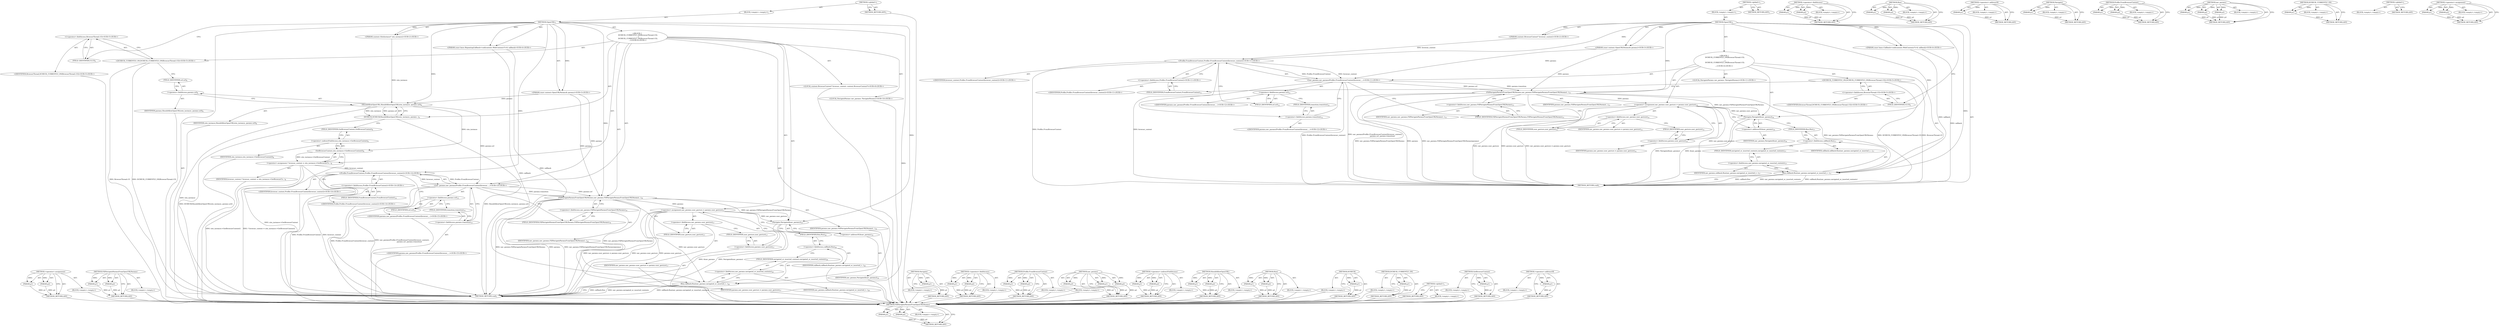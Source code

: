 digraph "&lt;operator&gt;.addressOf" {
vulnerable_95 [label=<(METHOD,FillNavigateParamsFromOpenURLParams)>];
vulnerable_96 [label=<(PARAM,p1)>];
vulnerable_97 [label=<(PARAM,p2)>];
vulnerable_98 [label=<(BLOCK,&lt;empty&gt;,&lt;empty&gt;)>];
vulnerable_99 [label=<(METHOD_RETURN,ANY)>];
vulnerable_6 [label=<(METHOD,&lt;global&gt;)<SUB>1</SUB>>];
vulnerable_7 [label=<(BLOCK,&lt;empty&gt;,&lt;empty&gt;)<SUB>1</SUB>>];
vulnerable_8 [label=<(METHOD,OpenURL)<SUB>1</SUB>>];
vulnerable_9 [label="<(PARAM,content::BrowserContext* browser_context)<SUB>2</SUB>>"];
vulnerable_10 [label="<(PARAM,const content::OpenURLParams&amp; params)<SUB>3</SUB>>"];
vulnerable_11 [label="<(PARAM,const base::Callback&lt;void(content::WebContents*)&gt;&amp; callback)<SUB>4</SUB>>"];
vulnerable_12 [label="<(BLOCK,{
   DCHECK_CURRENTLY_ON(BrowserThread::UI);
 
...,{
   DCHECK_CURRENTLY_ON(BrowserThread::UI);
 
...)<SUB>4</SUB>>"];
vulnerable_13 [label="<(DCHECK_CURRENTLY_ON,DCHECK_CURRENTLY_ON(BrowserThread::UI))<SUB>5</SUB>>"];
vulnerable_14 [label="<(&lt;operator&gt;.fieldAccess,BrowserThread::UI)<SUB>5</SUB>>"];
vulnerable_15 [label="<(IDENTIFIER,BrowserThread,DCHECK_CURRENTLY_ON(BrowserThread::UI))<SUB>5</SUB>>"];
vulnerable_16 [label=<(FIELD_IDENTIFIER,UI,UI)<SUB>5</SUB>>];
vulnerable_17 [label="<(LOCAL,NavigateParams nav_params: NavigateParams)<SUB>11</SUB>>"];
vulnerable_18 [label="<(nav_params,nav_params(Profile::FromBrowserContext(browser_...)<SUB>11</SUB>>"];
vulnerable_19 [label="<(Profile.FromBrowserContext,Profile::FromBrowserContext(browser_context))<SUB>11</SUB>>"];
vulnerable_20 [label="<(&lt;operator&gt;.fieldAccess,Profile::FromBrowserContext)<SUB>11</SUB>>"];
vulnerable_21 [label="<(IDENTIFIER,Profile,Profile::FromBrowserContext(browser_context))<SUB>11</SUB>>"];
vulnerable_22 [label=<(FIELD_IDENTIFIER,FromBrowserContext,FromBrowserContext)<SUB>11</SUB>>];
vulnerable_23 [label="<(IDENTIFIER,browser_context,Profile::FromBrowserContext(browser_context))<SUB>11</SUB>>"];
vulnerable_24 [label=<(&lt;operator&gt;.fieldAccess,params.url)<SUB>12</SUB>>];
vulnerable_25 [label="<(IDENTIFIER,params,nav_params(Profile::FromBrowserContext(browser_...)<SUB>12</SUB>>"];
vulnerable_26 [label=<(FIELD_IDENTIFIER,url,url)<SUB>12</SUB>>];
vulnerable_27 [label=<(&lt;operator&gt;.fieldAccess,params.transition)<SUB>12</SUB>>];
vulnerable_28 [label="<(IDENTIFIER,params,nav_params(Profile::FromBrowserContext(browser_...)<SUB>12</SUB>>"];
vulnerable_29 [label=<(FIELD_IDENTIFIER,transition,transition)<SUB>12</SUB>>];
vulnerable_30 [label=<(FillNavigateParamsFromOpenURLParams,nav_params.FillNavigateParamsFromOpenURLParams(...)<SUB>13</SUB>>];
vulnerable_31 [label=<(&lt;operator&gt;.fieldAccess,nav_params.FillNavigateParamsFromOpenURLParams)<SUB>13</SUB>>];
vulnerable_32 [label=<(IDENTIFIER,nav_params,nav_params.FillNavigateParamsFromOpenURLParams(...)<SUB>13</SUB>>];
vulnerable_33 [label=<(FIELD_IDENTIFIER,FillNavigateParamsFromOpenURLParams,FillNavigateParamsFromOpenURLParams)<SUB>13</SUB>>];
vulnerable_34 [label=<(IDENTIFIER,params,nav_params.FillNavigateParamsFromOpenURLParams(...)<SUB>13</SUB>>];
vulnerable_35 [label=<(&lt;operator&gt;.assignment,nav_params.user_gesture = params.user_gesture)<SUB>14</SUB>>];
vulnerable_36 [label=<(&lt;operator&gt;.fieldAccess,nav_params.user_gesture)<SUB>14</SUB>>];
vulnerable_37 [label=<(IDENTIFIER,nav_params,nav_params.user_gesture = params.user_gesture)<SUB>14</SUB>>];
vulnerable_38 [label=<(FIELD_IDENTIFIER,user_gesture,user_gesture)<SUB>14</SUB>>];
vulnerable_39 [label=<(&lt;operator&gt;.fieldAccess,params.user_gesture)<SUB>14</SUB>>];
vulnerable_40 [label=<(IDENTIFIER,params,nav_params.user_gesture = params.user_gesture)<SUB>14</SUB>>];
vulnerable_41 [label=<(FIELD_IDENTIFIER,user_gesture,user_gesture)<SUB>14</SUB>>];
vulnerable_42 [label=<(Navigate,Navigate(&amp;nav_params))<SUB>16</SUB>>];
vulnerable_43 [label=<(&lt;operator&gt;.addressOf,&amp;nav_params)<SUB>16</SUB>>];
vulnerable_44 [label=<(IDENTIFIER,nav_params,Navigate(&amp;nav_params))<SUB>16</SUB>>];
vulnerable_45 [label=<(Run,callback.Run(nav_params.navigated_or_inserted_c...)<SUB>17</SUB>>];
vulnerable_46 [label=<(&lt;operator&gt;.fieldAccess,callback.Run)<SUB>17</SUB>>];
vulnerable_47 [label=<(IDENTIFIER,callback,callback.Run(nav_params.navigated_or_inserted_c...)<SUB>17</SUB>>];
vulnerable_48 [label=<(FIELD_IDENTIFIER,Run,Run)<SUB>17</SUB>>];
vulnerable_49 [label=<(&lt;operator&gt;.fieldAccess,nav_params.navigated_or_inserted_contents)<SUB>17</SUB>>];
vulnerable_50 [label=<(IDENTIFIER,nav_params,callback.Run(nav_params.navigated_or_inserted_c...)<SUB>17</SUB>>];
vulnerable_51 [label=<(FIELD_IDENTIFIER,navigated_or_inserted_contents,navigated_or_inserted_contents)<SUB>17</SUB>>];
vulnerable_52 [label=<(METHOD_RETURN,void)<SUB>1</SUB>>];
vulnerable_54 [label=<(METHOD_RETURN,ANY)<SUB>1</SUB>>];
vulnerable_79 [label=<(METHOD,&lt;operator&gt;.fieldAccess)>];
vulnerable_80 [label=<(PARAM,p1)>];
vulnerable_81 [label=<(PARAM,p2)>];
vulnerable_82 [label=<(BLOCK,&lt;empty&gt;,&lt;empty&gt;)>];
vulnerable_83 [label=<(METHOD_RETURN,ANY)>];
vulnerable_113 [label=<(METHOD,Run)>];
vulnerable_114 [label=<(PARAM,p1)>];
vulnerable_115 [label=<(PARAM,p2)>];
vulnerable_116 [label=<(BLOCK,&lt;empty&gt;,&lt;empty&gt;)>];
vulnerable_117 [label=<(METHOD_RETURN,ANY)>];
vulnerable_109 [label=<(METHOD,&lt;operator&gt;.addressOf)>];
vulnerable_110 [label=<(PARAM,p1)>];
vulnerable_111 [label=<(BLOCK,&lt;empty&gt;,&lt;empty&gt;)>];
vulnerable_112 [label=<(METHOD_RETURN,ANY)>];
vulnerable_105 [label=<(METHOD,Navigate)>];
vulnerable_106 [label=<(PARAM,p1)>];
vulnerable_107 [label=<(BLOCK,&lt;empty&gt;,&lt;empty&gt;)>];
vulnerable_108 [label=<(METHOD_RETURN,ANY)>];
vulnerable_90 [label=<(METHOD,Profile.FromBrowserContext)>];
vulnerable_91 [label=<(PARAM,p1)>];
vulnerable_92 [label=<(PARAM,p2)>];
vulnerable_93 [label=<(BLOCK,&lt;empty&gt;,&lt;empty&gt;)>];
vulnerable_94 [label=<(METHOD_RETURN,ANY)>];
vulnerable_84 [label=<(METHOD,nav_params)>];
vulnerable_85 [label=<(PARAM,p1)>];
vulnerable_86 [label=<(PARAM,p2)>];
vulnerable_87 [label=<(PARAM,p3)>];
vulnerable_88 [label=<(BLOCK,&lt;empty&gt;,&lt;empty&gt;)>];
vulnerable_89 [label=<(METHOD_RETURN,ANY)>];
vulnerable_75 [label=<(METHOD,DCHECK_CURRENTLY_ON)>];
vulnerable_76 [label=<(PARAM,p1)>];
vulnerable_77 [label=<(BLOCK,&lt;empty&gt;,&lt;empty&gt;)>];
vulnerable_78 [label=<(METHOD_RETURN,ANY)>];
vulnerable_69 [label=<(METHOD,&lt;global&gt;)<SUB>1</SUB>>];
vulnerable_70 [label=<(BLOCK,&lt;empty&gt;,&lt;empty&gt;)>];
vulnerable_71 [label=<(METHOD_RETURN,ANY)>];
vulnerable_100 [label=<(METHOD,&lt;operator&gt;.assignment)>];
vulnerable_101 [label=<(PARAM,p1)>];
vulnerable_102 [label=<(PARAM,p2)>];
vulnerable_103 [label=<(BLOCK,&lt;empty&gt;,&lt;empty&gt;)>];
vulnerable_104 [label=<(METHOD_RETURN,ANY)>];
fixed_108 [label=<(METHOD,&lt;operator&gt;.assignment)>];
fixed_109 [label=<(PARAM,p1)>];
fixed_110 [label=<(PARAM,p2)>];
fixed_111 [label=<(BLOCK,&lt;empty&gt;,&lt;empty&gt;)>];
fixed_112 [label=<(METHOD_RETURN,ANY)>];
fixed_133 [label=<(METHOD,FillNavigateParamsFromOpenURLParams)>];
fixed_134 [label=<(PARAM,p1)>];
fixed_135 [label=<(PARAM,p2)>];
fixed_136 [label=<(BLOCK,&lt;empty&gt;,&lt;empty&gt;)>];
fixed_137 [label=<(METHOD_RETURN,ANY)>];
fixed_6 [label=<(METHOD,&lt;global&gt;)<SUB>1</SUB>>];
fixed_7 [label=<(BLOCK,&lt;empty&gt;,&lt;empty&gt;)<SUB>1</SUB>>];
fixed_8 [label=<(METHOD,OpenURL)<SUB>1</SUB>>];
fixed_9 [label="<(PARAM,content::SiteInstance* site_instance)<SUB>2</SUB>>"];
fixed_10 [label="<(PARAM,const content::OpenURLParams&amp; params)<SUB>3</SUB>>"];
fixed_11 [label="<(PARAM,const base::RepeatingCallback&lt;void(content::WebContents*)&gt;&amp; callback)<SUB>4</SUB>>"];
fixed_12 [label="<(BLOCK,{
   DCHECK_CURRENTLY_ON(BrowserThread::UI);
  ...,{
   DCHECK_CURRENTLY_ON(BrowserThread::UI);
  ...)<SUB>4</SUB>>"];
fixed_13 [label="<(DCHECK_CURRENTLY_ON,DCHECK_CURRENTLY_ON(BrowserThread::UI))<SUB>5</SUB>>"];
fixed_14 [label="<(&lt;operator&gt;.fieldAccess,BrowserThread::UI)<SUB>5</SUB>>"];
fixed_15 [label="<(IDENTIFIER,BrowserThread,DCHECK_CURRENTLY_ON(BrowserThread::UI))<SUB>5</SUB>>"];
fixed_16 [label=<(FIELD_IDENTIFIER,UI,UI)<SUB>5</SUB>>];
fixed_17 [label=<(DCHECK,DCHECK(ShouldAllowOpenURL(site_instance, params...)<SUB>6</SUB>>];
fixed_18 [label=<(ShouldAllowOpenURL,ShouldAllowOpenURL(site_instance, params.url))<SUB>6</SUB>>];
fixed_19 [label=<(IDENTIFIER,site_instance,ShouldAllowOpenURL(site_instance, params.url))<SUB>6</SUB>>];
fixed_20 [label=<(&lt;operator&gt;.fieldAccess,params.url)<SUB>6</SUB>>];
fixed_21 [label=<(IDENTIFIER,params,ShouldAllowOpenURL(site_instance, params.url))<SUB>6</SUB>>];
fixed_22 [label=<(FIELD_IDENTIFIER,url,url)<SUB>6</SUB>>];
fixed_23 [label="<(LOCAL,content.BrowserContext* browser_context: content.BrowserContext*)<SUB>8</SUB>>"];
fixed_24 [label=<(&lt;operator&gt;.assignment,* browser_context = site_instance-&gt;GetBrowserCo...)<SUB>8</SUB>>];
fixed_25 [label=<(IDENTIFIER,browser_context,* browser_context = site_instance-&gt;GetBrowserCo...)<SUB>8</SUB>>];
fixed_26 [label=<(GetBrowserContext,site_instance-&gt;GetBrowserContext())<SUB>8</SUB>>];
fixed_27 [label=<(&lt;operator&gt;.indirectFieldAccess,site_instance-&gt;GetBrowserContext)<SUB>8</SUB>>];
fixed_28 [label=<(IDENTIFIER,site_instance,site_instance-&gt;GetBrowserContext())<SUB>8</SUB>>];
fixed_29 [label=<(FIELD_IDENTIFIER,GetBrowserContext,GetBrowserContext)<SUB>8</SUB>>];
fixed_30 [label="<(LOCAL,NavigateParams nav_params: NavigateParams)<SUB>14</SUB>>"];
fixed_31 [label="<(nav_params,nav_params(Profile::FromBrowserContext(browser_...)<SUB>14</SUB>>"];
fixed_32 [label="<(Profile.FromBrowserContext,Profile::FromBrowserContext(browser_context))<SUB>14</SUB>>"];
fixed_33 [label="<(&lt;operator&gt;.fieldAccess,Profile::FromBrowserContext)<SUB>14</SUB>>"];
fixed_34 [label="<(IDENTIFIER,Profile,Profile::FromBrowserContext(browser_context))<SUB>14</SUB>>"];
fixed_35 [label=<(FIELD_IDENTIFIER,FromBrowserContext,FromBrowserContext)<SUB>14</SUB>>];
fixed_36 [label="<(IDENTIFIER,browser_context,Profile::FromBrowserContext(browser_context))<SUB>14</SUB>>"];
fixed_37 [label=<(&lt;operator&gt;.fieldAccess,params.url)<SUB>15</SUB>>];
fixed_38 [label="<(IDENTIFIER,params,nav_params(Profile::FromBrowserContext(browser_...)<SUB>15</SUB>>"];
fixed_39 [label=<(FIELD_IDENTIFIER,url,url)<SUB>15</SUB>>];
fixed_40 [label=<(&lt;operator&gt;.fieldAccess,params.transition)<SUB>15</SUB>>];
fixed_41 [label="<(IDENTIFIER,params,nav_params(Profile::FromBrowserContext(browser_...)<SUB>15</SUB>>"];
fixed_42 [label=<(FIELD_IDENTIFIER,transition,transition)<SUB>15</SUB>>];
fixed_43 [label=<(FillNavigateParamsFromOpenURLParams,nav_params.FillNavigateParamsFromOpenURLParams(...)<SUB>16</SUB>>];
fixed_44 [label=<(&lt;operator&gt;.fieldAccess,nav_params.FillNavigateParamsFromOpenURLParams)<SUB>16</SUB>>];
fixed_45 [label=<(IDENTIFIER,nav_params,nav_params.FillNavigateParamsFromOpenURLParams(...)<SUB>16</SUB>>];
fixed_46 [label=<(FIELD_IDENTIFIER,FillNavigateParamsFromOpenURLParams,FillNavigateParamsFromOpenURLParams)<SUB>16</SUB>>];
fixed_47 [label=<(IDENTIFIER,params,nav_params.FillNavigateParamsFromOpenURLParams(...)<SUB>16</SUB>>];
fixed_48 [label=<(&lt;operator&gt;.assignment,nav_params.user_gesture = params.user_gesture)<SUB>17</SUB>>];
fixed_49 [label=<(&lt;operator&gt;.fieldAccess,nav_params.user_gesture)<SUB>17</SUB>>];
fixed_50 [label=<(IDENTIFIER,nav_params,nav_params.user_gesture = params.user_gesture)<SUB>17</SUB>>];
fixed_51 [label=<(FIELD_IDENTIFIER,user_gesture,user_gesture)<SUB>17</SUB>>];
fixed_52 [label=<(&lt;operator&gt;.fieldAccess,params.user_gesture)<SUB>17</SUB>>];
fixed_53 [label=<(IDENTIFIER,params,nav_params.user_gesture = params.user_gesture)<SUB>17</SUB>>];
fixed_54 [label=<(FIELD_IDENTIFIER,user_gesture,user_gesture)<SUB>17</SUB>>];
fixed_55 [label=<(Navigate,Navigate(&amp;nav_params))<SUB>19</SUB>>];
fixed_56 [label=<(&lt;operator&gt;.addressOf,&amp;nav_params)<SUB>19</SUB>>];
fixed_57 [label=<(IDENTIFIER,nav_params,Navigate(&amp;nav_params))<SUB>19</SUB>>];
fixed_58 [label=<(Run,callback.Run(nav_params.navigated_or_inserted_c...)<SUB>20</SUB>>];
fixed_59 [label=<(&lt;operator&gt;.fieldAccess,callback.Run)<SUB>20</SUB>>];
fixed_60 [label=<(IDENTIFIER,callback,callback.Run(nav_params.navigated_or_inserted_c...)<SUB>20</SUB>>];
fixed_61 [label=<(FIELD_IDENTIFIER,Run,Run)<SUB>20</SUB>>];
fixed_62 [label=<(&lt;operator&gt;.fieldAccess,nav_params.navigated_or_inserted_contents)<SUB>20</SUB>>];
fixed_63 [label=<(IDENTIFIER,nav_params,callback.Run(nav_params.navigated_or_inserted_c...)<SUB>20</SUB>>];
fixed_64 [label=<(FIELD_IDENTIFIER,navigated_or_inserted_contents,navigated_or_inserted_contents)<SUB>20</SUB>>];
fixed_65 [label=<(METHOD_RETURN,void)<SUB>1</SUB>>];
fixed_67 [label=<(METHOD_RETURN,ANY)<SUB>1</SUB>>];
fixed_138 [label=<(METHOD,Navigate)>];
fixed_139 [label=<(PARAM,p1)>];
fixed_140 [label=<(BLOCK,&lt;empty&gt;,&lt;empty&gt;)>];
fixed_141 [label=<(METHOD_RETURN,ANY)>];
fixed_94 [label=<(METHOD,&lt;operator&gt;.fieldAccess)>];
fixed_95 [label=<(PARAM,p1)>];
fixed_96 [label=<(PARAM,p2)>];
fixed_97 [label=<(BLOCK,&lt;empty&gt;,&lt;empty&gt;)>];
fixed_98 [label=<(METHOD_RETURN,ANY)>];
fixed_128 [label=<(METHOD,Profile.FromBrowserContext)>];
fixed_129 [label=<(PARAM,p1)>];
fixed_130 [label=<(PARAM,p2)>];
fixed_131 [label=<(BLOCK,&lt;empty&gt;,&lt;empty&gt;)>];
fixed_132 [label=<(METHOD_RETURN,ANY)>];
fixed_122 [label=<(METHOD,nav_params)>];
fixed_123 [label=<(PARAM,p1)>];
fixed_124 [label=<(PARAM,p2)>];
fixed_125 [label=<(PARAM,p3)>];
fixed_126 [label=<(BLOCK,&lt;empty&gt;,&lt;empty&gt;)>];
fixed_127 [label=<(METHOD_RETURN,ANY)>];
fixed_117 [label=<(METHOD,&lt;operator&gt;.indirectFieldAccess)>];
fixed_118 [label=<(PARAM,p1)>];
fixed_119 [label=<(PARAM,p2)>];
fixed_120 [label=<(BLOCK,&lt;empty&gt;,&lt;empty&gt;)>];
fixed_121 [label=<(METHOD_RETURN,ANY)>];
fixed_103 [label=<(METHOD,ShouldAllowOpenURL)>];
fixed_104 [label=<(PARAM,p1)>];
fixed_105 [label=<(PARAM,p2)>];
fixed_106 [label=<(BLOCK,&lt;empty&gt;,&lt;empty&gt;)>];
fixed_107 [label=<(METHOD_RETURN,ANY)>];
fixed_146 [label=<(METHOD,Run)>];
fixed_147 [label=<(PARAM,p1)>];
fixed_148 [label=<(PARAM,p2)>];
fixed_149 [label=<(BLOCK,&lt;empty&gt;,&lt;empty&gt;)>];
fixed_150 [label=<(METHOD_RETURN,ANY)>];
fixed_99 [label=<(METHOD,DCHECK)>];
fixed_100 [label=<(PARAM,p1)>];
fixed_101 [label=<(BLOCK,&lt;empty&gt;,&lt;empty&gt;)>];
fixed_102 [label=<(METHOD_RETURN,ANY)>];
fixed_90 [label=<(METHOD,DCHECK_CURRENTLY_ON)>];
fixed_91 [label=<(PARAM,p1)>];
fixed_92 [label=<(BLOCK,&lt;empty&gt;,&lt;empty&gt;)>];
fixed_93 [label=<(METHOD_RETURN,ANY)>];
fixed_84 [label=<(METHOD,&lt;global&gt;)<SUB>1</SUB>>];
fixed_85 [label=<(BLOCK,&lt;empty&gt;,&lt;empty&gt;)>];
fixed_86 [label=<(METHOD_RETURN,ANY)>];
fixed_113 [label=<(METHOD,GetBrowserContext)>];
fixed_114 [label=<(PARAM,p1)>];
fixed_115 [label=<(BLOCK,&lt;empty&gt;,&lt;empty&gt;)>];
fixed_116 [label=<(METHOD_RETURN,ANY)>];
fixed_142 [label=<(METHOD,&lt;operator&gt;.addressOf)>];
fixed_143 [label=<(PARAM,p1)>];
fixed_144 [label=<(BLOCK,&lt;empty&gt;,&lt;empty&gt;)>];
fixed_145 [label=<(METHOD_RETURN,ANY)>];
vulnerable_95 -> vulnerable_96  [key=0, label="AST: "];
vulnerable_95 -> vulnerable_96  [key=1, label="DDG: "];
vulnerable_95 -> vulnerable_98  [key=0, label="AST: "];
vulnerable_95 -> vulnerable_97  [key=0, label="AST: "];
vulnerable_95 -> vulnerable_97  [key=1, label="DDG: "];
vulnerable_95 -> vulnerable_99  [key=0, label="AST: "];
vulnerable_95 -> vulnerable_99  [key=1, label="CFG: "];
vulnerable_96 -> vulnerable_99  [key=0, label="DDG: p1"];
vulnerable_97 -> vulnerable_99  [key=0, label="DDG: p2"];
vulnerable_6 -> vulnerable_7  [key=0, label="AST: "];
vulnerable_6 -> vulnerable_54  [key=0, label="AST: "];
vulnerable_6 -> vulnerable_54  [key=1, label="CFG: "];
vulnerable_7 -> vulnerable_8  [key=0, label="AST: "];
vulnerable_8 -> vulnerable_9  [key=0, label="AST: "];
vulnerable_8 -> vulnerable_9  [key=1, label="DDG: "];
vulnerable_8 -> vulnerable_10  [key=0, label="AST: "];
vulnerable_8 -> vulnerable_10  [key=1, label="DDG: "];
vulnerable_8 -> vulnerable_11  [key=0, label="AST: "];
vulnerable_8 -> vulnerable_11  [key=1, label="DDG: "];
vulnerable_8 -> vulnerable_12  [key=0, label="AST: "];
vulnerable_8 -> vulnerable_52  [key=0, label="AST: "];
vulnerable_8 -> vulnerable_16  [key=0, label="CFG: "];
vulnerable_8 -> vulnerable_30  [key=0, label="DDG: "];
vulnerable_8 -> vulnerable_42  [key=0, label="DDG: "];
vulnerable_8 -> vulnerable_45  [key=0, label="DDG: "];
vulnerable_8 -> vulnerable_19  [key=0, label="DDG: "];
vulnerable_9 -> vulnerable_19  [key=0, label="DDG: browser_context"];
vulnerable_10 -> vulnerable_18  [key=0, label="DDG: params"];
vulnerable_10 -> vulnerable_30  [key=0, label="DDG: params"];
vulnerable_11 -> vulnerable_52  [key=0, label="DDG: callback"];
vulnerable_11 -> vulnerable_45  [key=0, label="DDG: callback"];
vulnerable_12 -> vulnerable_13  [key=0, label="AST: "];
vulnerable_12 -> vulnerable_17  [key=0, label="AST: "];
vulnerable_12 -> vulnerable_18  [key=0, label="AST: "];
vulnerable_12 -> vulnerable_30  [key=0, label="AST: "];
vulnerable_12 -> vulnerable_35  [key=0, label="AST: "];
vulnerable_12 -> vulnerable_42  [key=0, label="AST: "];
vulnerable_12 -> vulnerable_45  [key=0, label="AST: "];
vulnerable_13 -> vulnerable_14  [key=0, label="AST: "];
vulnerable_13 -> vulnerable_22  [key=0, label="CFG: "];
vulnerable_13 -> vulnerable_52  [key=0, label="DDG: BrowserThread::UI"];
vulnerable_13 -> vulnerable_52  [key=1, label="DDG: DCHECK_CURRENTLY_ON(BrowserThread::UI)"];
vulnerable_14 -> vulnerable_15  [key=0, label="AST: "];
vulnerable_14 -> vulnerable_16  [key=0, label="AST: "];
vulnerable_14 -> vulnerable_13  [key=0, label="CFG: "];
vulnerable_16 -> vulnerable_14  [key=0, label="CFG: "];
vulnerable_18 -> vulnerable_19  [key=0, label="AST: "];
vulnerable_18 -> vulnerable_24  [key=0, label="AST: "];
vulnerable_18 -> vulnerable_27  [key=0, label="AST: "];
vulnerable_18 -> vulnerable_33  [key=0, label="CFG: "];
vulnerable_18 -> vulnerable_52  [key=0, label="DDG: Profile::FromBrowserContext(browser_context)"];
vulnerable_18 -> vulnerable_52  [key=1, label="DDG: nav_params(Profile::FromBrowserContext(browser_context),
                            params.url, params.transition)"];
vulnerable_18 -> vulnerable_30  [key=0, label="DDG: params.url"];
vulnerable_18 -> vulnerable_30  [key=1, label="DDG: params.transition"];
vulnerable_19 -> vulnerable_20  [key=0, label="AST: "];
vulnerable_19 -> vulnerable_23  [key=0, label="AST: "];
vulnerable_19 -> vulnerable_26  [key=0, label="CFG: "];
vulnerable_19 -> vulnerable_52  [key=0, label="DDG: Profile::FromBrowserContext"];
vulnerable_19 -> vulnerable_52  [key=1, label="DDG: browser_context"];
vulnerable_19 -> vulnerable_18  [key=0, label="DDG: Profile::FromBrowserContext"];
vulnerable_19 -> vulnerable_18  [key=1, label="DDG: browser_context"];
vulnerable_20 -> vulnerable_21  [key=0, label="AST: "];
vulnerable_20 -> vulnerable_22  [key=0, label="AST: "];
vulnerable_20 -> vulnerable_19  [key=0, label="CFG: "];
vulnerable_22 -> vulnerable_20  [key=0, label="CFG: "];
vulnerable_24 -> vulnerable_25  [key=0, label="AST: "];
vulnerable_24 -> vulnerable_26  [key=0, label="AST: "];
vulnerable_24 -> vulnerable_29  [key=0, label="CFG: "];
vulnerable_26 -> vulnerable_24  [key=0, label="CFG: "];
vulnerable_27 -> vulnerable_28  [key=0, label="AST: "];
vulnerable_27 -> vulnerable_29  [key=0, label="AST: "];
vulnerable_27 -> vulnerable_18  [key=0, label="CFG: "];
vulnerable_29 -> vulnerable_27  [key=0, label="CFG: "];
vulnerable_30 -> vulnerable_31  [key=0, label="AST: "];
vulnerable_30 -> vulnerable_34  [key=0, label="AST: "];
vulnerable_30 -> vulnerable_38  [key=0, label="CFG: "];
vulnerable_30 -> vulnerable_52  [key=0, label="DDG: nav_params.FillNavigateParamsFromOpenURLParams"];
vulnerable_30 -> vulnerable_52  [key=1, label="DDG: params"];
vulnerable_30 -> vulnerable_52  [key=2, label="DDG: nav_params.FillNavigateParamsFromOpenURLParams(params)"];
vulnerable_30 -> vulnerable_35  [key=0, label="DDG: params"];
vulnerable_30 -> vulnerable_42  [key=0, label="DDG: nav_params.FillNavigateParamsFromOpenURLParams"];
vulnerable_30 -> vulnerable_45  [key=0, label="DDG: nav_params.FillNavigateParamsFromOpenURLParams"];
vulnerable_31 -> vulnerable_32  [key=0, label="AST: "];
vulnerable_31 -> vulnerable_33  [key=0, label="AST: "];
vulnerable_31 -> vulnerable_30  [key=0, label="CFG: "];
vulnerable_33 -> vulnerable_31  [key=0, label="CFG: "];
vulnerable_35 -> vulnerable_36  [key=0, label="AST: "];
vulnerable_35 -> vulnerable_39  [key=0, label="AST: "];
vulnerable_35 -> vulnerable_43  [key=0, label="CFG: "];
vulnerable_35 -> vulnerable_52  [key=0, label="DDG: nav_params.user_gesture"];
vulnerable_35 -> vulnerable_52  [key=1, label="DDG: params.user_gesture"];
vulnerable_35 -> vulnerable_52  [key=2, label="DDG: nav_params.user_gesture = params.user_gesture"];
vulnerable_35 -> vulnerable_42  [key=0, label="DDG: nav_params.user_gesture"];
vulnerable_35 -> vulnerable_45  [key=0, label="DDG: nav_params.user_gesture"];
vulnerable_36 -> vulnerable_37  [key=0, label="AST: "];
vulnerable_36 -> vulnerable_38  [key=0, label="AST: "];
vulnerable_36 -> vulnerable_41  [key=0, label="CFG: "];
vulnerable_38 -> vulnerable_36  [key=0, label="CFG: "];
vulnerable_39 -> vulnerable_40  [key=0, label="AST: "];
vulnerable_39 -> vulnerable_41  [key=0, label="AST: "];
vulnerable_39 -> vulnerable_35  [key=0, label="CFG: "];
vulnerable_41 -> vulnerable_39  [key=0, label="CFG: "];
vulnerable_42 -> vulnerable_43  [key=0, label="AST: "];
vulnerable_42 -> vulnerable_48  [key=0, label="CFG: "];
vulnerable_42 -> vulnerable_52  [key=0, label="DDG: &amp;nav_params"];
vulnerable_42 -> vulnerable_52  [key=1, label="DDG: Navigate(&amp;nav_params)"];
vulnerable_43 -> vulnerable_44  [key=0, label="AST: "];
vulnerable_43 -> vulnerable_42  [key=0, label="CFG: "];
vulnerable_45 -> vulnerable_46  [key=0, label="AST: "];
vulnerable_45 -> vulnerable_49  [key=0, label="AST: "];
vulnerable_45 -> vulnerable_52  [key=0, label="CFG: "];
vulnerable_45 -> vulnerable_52  [key=1, label="DDG: callback.Run"];
vulnerable_45 -> vulnerable_52  [key=2, label="DDG: nav_params.navigated_or_inserted_contents"];
vulnerable_45 -> vulnerable_52  [key=3, label="DDG: callback.Run(nav_params.navigated_or_inserted_contents)"];
vulnerable_46 -> vulnerable_47  [key=0, label="AST: "];
vulnerable_46 -> vulnerable_48  [key=0, label="AST: "];
vulnerable_46 -> vulnerable_51  [key=0, label="CFG: "];
vulnerable_48 -> vulnerable_46  [key=0, label="CFG: "];
vulnerable_49 -> vulnerable_50  [key=0, label="AST: "];
vulnerable_49 -> vulnerable_51  [key=0, label="AST: "];
vulnerable_49 -> vulnerable_45  [key=0, label="CFG: "];
vulnerable_51 -> vulnerable_49  [key=0, label="CFG: "];
vulnerable_79 -> vulnerable_80  [key=0, label="AST: "];
vulnerable_79 -> vulnerable_80  [key=1, label="DDG: "];
vulnerable_79 -> vulnerable_82  [key=0, label="AST: "];
vulnerable_79 -> vulnerable_81  [key=0, label="AST: "];
vulnerable_79 -> vulnerable_81  [key=1, label="DDG: "];
vulnerable_79 -> vulnerable_83  [key=0, label="AST: "];
vulnerable_79 -> vulnerable_83  [key=1, label="CFG: "];
vulnerable_80 -> vulnerable_83  [key=0, label="DDG: p1"];
vulnerable_81 -> vulnerable_83  [key=0, label="DDG: p2"];
vulnerable_113 -> vulnerable_114  [key=0, label="AST: "];
vulnerable_113 -> vulnerable_114  [key=1, label="DDG: "];
vulnerable_113 -> vulnerable_116  [key=0, label="AST: "];
vulnerable_113 -> vulnerable_115  [key=0, label="AST: "];
vulnerable_113 -> vulnerable_115  [key=1, label="DDG: "];
vulnerable_113 -> vulnerable_117  [key=0, label="AST: "];
vulnerable_113 -> vulnerable_117  [key=1, label="CFG: "];
vulnerable_114 -> vulnerable_117  [key=0, label="DDG: p1"];
vulnerable_115 -> vulnerable_117  [key=0, label="DDG: p2"];
vulnerable_109 -> vulnerable_110  [key=0, label="AST: "];
vulnerable_109 -> vulnerable_110  [key=1, label="DDG: "];
vulnerable_109 -> vulnerable_111  [key=0, label="AST: "];
vulnerable_109 -> vulnerable_112  [key=0, label="AST: "];
vulnerable_109 -> vulnerable_112  [key=1, label="CFG: "];
vulnerable_110 -> vulnerable_112  [key=0, label="DDG: p1"];
vulnerable_105 -> vulnerable_106  [key=0, label="AST: "];
vulnerable_105 -> vulnerable_106  [key=1, label="DDG: "];
vulnerable_105 -> vulnerable_107  [key=0, label="AST: "];
vulnerable_105 -> vulnerable_108  [key=0, label="AST: "];
vulnerable_105 -> vulnerable_108  [key=1, label="CFG: "];
vulnerable_106 -> vulnerable_108  [key=0, label="DDG: p1"];
vulnerable_90 -> vulnerable_91  [key=0, label="AST: "];
vulnerable_90 -> vulnerable_91  [key=1, label="DDG: "];
vulnerable_90 -> vulnerable_93  [key=0, label="AST: "];
vulnerable_90 -> vulnerable_92  [key=0, label="AST: "];
vulnerable_90 -> vulnerable_92  [key=1, label="DDG: "];
vulnerable_90 -> vulnerable_94  [key=0, label="AST: "];
vulnerable_90 -> vulnerable_94  [key=1, label="CFG: "];
vulnerable_91 -> vulnerable_94  [key=0, label="DDG: p1"];
vulnerable_92 -> vulnerable_94  [key=0, label="DDG: p2"];
vulnerable_84 -> vulnerable_85  [key=0, label="AST: "];
vulnerable_84 -> vulnerable_85  [key=1, label="DDG: "];
vulnerable_84 -> vulnerable_88  [key=0, label="AST: "];
vulnerable_84 -> vulnerable_86  [key=0, label="AST: "];
vulnerable_84 -> vulnerable_86  [key=1, label="DDG: "];
vulnerable_84 -> vulnerable_89  [key=0, label="AST: "];
vulnerable_84 -> vulnerable_89  [key=1, label="CFG: "];
vulnerable_84 -> vulnerable_87  [key=0, label="AST: "];
vulnerable_84 -> vulnerable_87  [key=1, label="DDG: "];
vulnerable_85 -> vulnerable_89  [key=0, label="DDG: p1"];
vulnerable_86 -> vulnerable_89  [key=0, label="DDG: p2"];
vulnerable_87 -> vulnerable_89  [key=0, label="DDG: p3"];
vulnerable_75 -> vulnerable_76  [key=0, label="AST: "];
vulnerable_75 -> vulnerable_76  [key=1, label="DDG: "];
vulnerable_75 -> vulnerable_77  [key=0, label="AST: "];
vulnerable_75 -> vulnerable_78  [key=0, label="AST: "];
vulnerable_75 -> vulnerable_78  [key=1, label="CFG: "];
vulnerable_76 -> vulnerable_78  [key=0, label="DDG: p1"];
vulnerable_69 -> vulnerable_70  [key=0, label="AST: "];
vulnerable_69 -> vulnerable_71  [key=0, label="AST: "];
vulnerable_69 -> vulnerable_71  [key=1, label="CFG: "];
vulnerable_100 -> vulnerable_101  [key=0, label="AST: "];
vulnerable_100 -> vulnerable_101  [key=1, label="DDG: "];
vulnerable_100 -> vulnerable_103  [key=0, label="AST: "];
vulnerable_100 -> vulnerable_102  [key=0, label="AST: "];
vulnerable_100 -> vulnerable_102  [key=1, label="DDG: "];
vulnerable_100 -> vulnerable_104  [key=0, label="AST: "];
vulnerable_100 -> vulnerable_104  [key=1, label="CFG: "];
vulnerable_101 -> vulnerable_104  [key=0, label="DDG: p1"];
vulnerable_102 -> vulnerable_104  [key=0, label="DDG: p2"];
fixed_108 -> fixed_109  [key=0, label="AST: "];
fixed_108 -> fixed_109  [key=1, label="DDG: "];
fixed_108 -> fixed_111  [key=0, label="AST: "];
fixed_108 -> fixed_110  [key=0, label="AST: "];
fixed_108 -> fixed_110  [key=1, label="DDG: "];
fixed_108 -> fixed_112  [key=0, label="AST: "];
fixed_108 -> fixed_112  [key=1, label="CFG: "];
fixed_109 -> fixed_112  [key=0, label="DDG: p1"];
fixed_110 -> fixed_112  [key=0, label="DDG: p2"];
fixed_111 -> vulnerable_95  [key=0];
fixed_112 -> vulnerable_95  [key=0];
fixed_133 -> fixed_134  [key=0, label="AST: "];
fixed_133 -> fixed_134  [key=1, label="DDG: "];
fixed_133 -> fixed_136  [key=0, label="AST: "];
fixed_133 -> fixed_135  [key=0, label="AST: "];
fixed_133 -> fixed_135  [key=1, label="DDG: "];
fixed_133 -> fixed_137  [key=0, label="AST: "];
fixed_133 -> fixed_137  [key=1, label="CFG: "];
fixed_134 -> fixed_137  [key=0, label="DDG: p1"];
fixed_135 -> fixed_137  [key=0, label="DDG: p2"];
fixed_136 -> vulnerable_95  [key=0];
fixed_137 -> vulnerable_95  [key=0];
fixed_6 -> fixed_7  [key=0, label="AST: "];
fixed_6 -> fixed_67  [key=0, label="AST: "];
fixed_6 -> fixed_67  [key=1, label="CFG: "];
fixed_7 -> fixed_8  [key=0, label="AST: "];
fixed_8 -> fixed_9  [key=0, label="AST: "];
fixed_8 -> fixed_9  [key=1, label="DDG: "];
fixed_8 -> fixed_10  [key=0, label="AST: "];
fixed_8 -> fixed_10  [key=1, label="DDG: "];
fixed_8 -> fixed_11  [key=0, label="AST: "];
fixed_8 -> fixed_11  [key=1, label="DDG: "];
fixed_8 -> fixed_12  [key=0, label="AST: "];
fixed_8 -> fixed_65  [key=0, label="AST: "];
fixed_8 -> fixed_16  [key=0, label="CFG: "];
fixed_8 -> fixed_43  [key=0, label="DDG: "];
fixed_8 -> fixed_55  [key=0, label="DDG: "];
fixed_8 -> fixed_58  [key=0, label="DDG: "];
fixed_8 -> fixed_18  [key=0, label="DDG: "];
fixed_8 -> fixed_32  [key=0, label="DDG: "];
fixed_9 -> fixed_18  [key=0, label="DDG: site_instance"];
fixed_10 -> fixed_31  [key=0, label="DDG: params"];
fixed_10 -> fixed_43  [key=0, label="DDG: params"];
fixed_10 -> fixed_18  [key=0, label="DDG: params"];
fixed_11 -> fixed_65  [key=0, label="DDG: callback"];
fixed_11 -> fixed_58  [key=0, label="DDG: callback"];
fixed_12 -> fixed_13  [key=0, label="AST: "];
fixed_12 -> fixed_17  [key=0, label="AST: "];
fixed_12 -> fixed_23  [key=0, label="AST: "];
fixed_12 -> fixed_24  [key=0, label="AST: "];
fixed_12 -> fixed_30  [key=0, label="AST: "];
fixed_12 -> fixed_31  [key=0, label="AST: "];
fixed_12 -> fixed_43  [key=0, label="AST: "];
fixed_12 -> fixed_48  [key=0, label="AST: "];
fixed_12 -> fixed_55  [key=0, label="AST: "];
fixed_12 -> fixed_58  [key=0, label="AST: "];
fixed_13 -> fixed_14  [key=0, label="AST: "];
fixed_13 -> fixed_22  [key=0, label="CFG: "];
fixed_13 -> fixed_65  [key=0, label="DDG: BrowserThread::UI"];
fixed_13 -> fixed_65  [key=1, label="DDG: DCHECK_CURRENTLY_ON(BrowserThread::UI)"];
fixed_14 -> fixed_15  [key=0, label="AST: "];
fixed_14 -> fixed_16  [key=0, label="AST: "];
fixed_14 -> fixed_13  [key=0, label="CFG: "];
fixed_15 -> vulnerable_95  [key=0];
fixed_16 -> fixed_14  [key=0, label="CFG: "];
fixed_17 -> fixed_18  [key=0, label="AST: "];
fixed_17 -> fixed_29  [key=0, label="CFG: "];
fixed_17 -> fixed_65  [key=0, label="DDG: ShouldAllowOpenURL(site_instance, params.url)"];
fixed_17 -> fixed_65  [key=1, label="DDG: DCHECK(ShouldAllowOpenURL(site_instance, params.url))"];
fixed_18 -> fixed_19  [key=0, label="AST: "];
fixed_18 -> fixed_20  [key=0, label="AST: "];
fixed_18 -> fixed_17  [key=0, label="CFG: "];
fixed_18 -> fixed_17  [key=1, label="DDG: site_instance"];
fixed_18 -> fixed_17  [key=2, label="DDG: params.url"];
fixed_18 -> fixed_65  [key=0, label="DDG: site_instance"];
fixed_18 -> fixed_31  [key=0, label="DDG: params.url"];
fixed_18 -> fixed_26  [key=0, label="DDG: site_instance"];
fixed_19 -> vulnerable_95  [key=0];
fixed_20 -> fixed_21  [key=0, label="AST: "];
fixed_20 -> fixed_22  [key=0, label="AST: "];
fixed_20 -> fixed_18  [key=0, label="CFG: "];
fixed_21 -> vulnerable_95  [key=0];
fixed_22 -> fixed_20  [key=0, label="CFG: "];
fixed_23 -> vulnerable_95  [key=0];
fixed_24 -> fixed_25  [key=0, label="AST: "];
fixed_24 -> fixed_26  [key=0, label="AST: "];
fixed_24 -> fixed_35  [key=0, label="CFG: "];
fixed_24 -> fixed_65  [key=0, label="DDG: site_instance-&gt;GetBrowserContext()"];
fixed_24 -> fixed_65  [key=1, label="DDG: * browser_context = site_instance-&gt;GetBrowserContext()"];
fixed_24 -> fixed_32  [key=0, label="DDG: browser_context"];
fixed_25 -> vulnerable_95  [key=0];
fixed_26 -> fixed_27  [key=0, label="AST: "];
fixed_26 -> fixed_24  [key=0, label="CFG: "];
fixed_26 -> fixed_24  [key=1, label="DDG: site_instance-&gt;GetBrowserContext"];
fixed_26 -> fixed_65  [key=0, label="DDG: site_instance-&gt;GetBrowserContext"];
fixed_27 -> fixed_28  [key=0, label="AST: "];
fixed_27 -> fixed_29  [key=0, label="AST: "];
fixed_27 -> fixed_26  [key=0, label="CFG: "];
fixed_28 -> vulnerable_95  [key=0];
fixed_29 -> fixed_27  [key=0, label="CFG: "];
fixed_30 -> vulnerable_95  [key=0];
fixed_31 -> fixed_32  [key=0, label="AST: "];
fixed_31 -> fixed_37  [key=0, label="AST: "];
fixed_31 -> fixed_40  [key=0, label="AST: "];
fixed_31 -> fixed_46  [key=0, label="CFG: "];
fixed_31 -> fixed_65  [key=0, label="DDG: Profile::FromBrowserContext(browser_context)"];
fixed_31 -> fixed_65  [key=1, label="DDG: nav_params(Profile::FromBrowserContext(browser_context),
                            params.url, params.transition)"];
fixed_31 -> fixed_43  [key=0, label="DDG: params.url"];
fixed_31 -> fixed_43  [key=1, label="DDG: params.transition"];
fixed_32 -> fixed_33  [key=0, label="AST: "];
fixed_32 -> fixed_36  [key=0, label="AST: "];
fixed_32 -> fixed_39  [key=0, label="CFG: "];
fixed_32 -> fixed_65  [key=0, label="DDG: Profile::FromBrowserContext"];
fixed_32 -> fixed_65  [key=1, label="DDG: browser_context"];
fixed_32 -> fixed_31  [key=0, label="DDG: Profile::FromBrowserContext"];
fixed_32 -> fixed_31  [key=1, label="DDG: browser_context"];
fixed_33 -> fixed_34  [key=0, label="AST: "];
fixed_33 -> fixed_35  [key=0, label="AST: "];
fixed_33 -> fixed_32  [key=0, label="CFG: "];
fixed_34 -> vulnerable_95  [key=0];
fixed_35 -> fixed_33  [key=0, label="CFG: "];
fixed_36 -> vulnerable_95  [key=0];
fixed_37 -> fixed_38  [key=0, label="AST: "];
fixed_37 -> fixed_39  [key=0, label="AST: "];
fixed_37 -> fixed_42  [key=0, label="CFG: "];
fixed_38 -> vulnerable_95  [key=0];
fixed_39 -> fixed_37  [key=0, label="CFG: "];
fixed_40 -> fixed_41  [key=0, label="AST: "];
fixed_40 -> fixed_42  [key=0, label="AST: "];
fixed_40 -> fixed_31  [key=0, label="CFG: "];
fixed_41 -> vulnerable_95  [key=0];
fixed_42 -> fixed_40  [key=0, label="CFG: "];
fixed_43 -> fixed_44  [key=0, label="AST: "];
fixed_43 -> fixed_47  [key=0, label="AST: "];
fixed_43 -> fixed_51  [key=0, label="CFG: "];
fixed_43 -> fixed_65  [key=0, label="DDG: nav_params.FillNavigateParamsFromOpenURLParams"];
fixed_43 -> fixed_65  [key=1, label="DDG: params"];
fixed_43 -> fixed_65  [key=2, label="DDG: nav_params.FillNavigateParamsFromOpenURLParams(params)"];
fixed_43 -> fixed_48  [key=0, label="DDG: params"];
fixed_43 -> fixed_55  [key=0, label="DDG: nav_params.FillNavigateParamsFromOpenURLParams"];
fixed_43 -> fixed_58  [key=0, label="DDG: nav_params.FillNavigateParamsFromOpenURLParams"];
fixed_44 -> fixed_45  [key=0, label="AST: "];
fixed_44 -> fixed_46  [key=0, label="AST: "];
fixed_44 -> fixed_43  [key=0, label="CFG: "];
fixed_45 -> vulnerable_95  [key=0];
fixed_46 -> fixed_44  [key=0, label="CFG: "];
fixed_47 -> vulnerable_95  [key=0];
fixed_48 -> fixed_49  [key=0, label="AST: "];
fixed_48 -> fixed_52  [key=0, label="AST: "];
fixed_48 -> fixed_56  [key=0, label="CFG: "];
fixed_48 -> fixed_65  [key=0, label="DDG: nav_params.user_gesture"];
fixed_48 -> fixed_65  [key=1, label="DDG: params.user_gesture"];
fixed_48 -> fixed_65  [key=2, label="DDG: nav_params.user_gesture = params.user_gesture"];
fixed_48 -> fixed_55  [key=0, label="DDG: nav_params.user_gesture"];
fixed_48 -> fixed_58  [key=0, label="DDG: nav_params.user_gesture"];
fixed_49 -> fixed_50  [key=0, label="AST: "];
fixed_49 -> fixed_51  [key=0, label="AST: "];
fixed_49 -> fixed_54  [key=0, label="CFG: "];
fixed_50 -> vulnerable_95  [key=0];
fixed_51 -> fixed_49  [key=0, label="CFG: "];
fixed_52 -> fixed_53  [key=0, label="AST: "];
fixed_52 -> fixed_54  [key=0, label="AST: "];
fixed_52 -> fixed_48  [key=0, label="CFG: "];
fixed_53 -> vulnerable_95  [key=0];
fixed_54 -> fixed_52  [key=0, label="CFG: "];
fixed_55 -> fixed_56  [key=0, label="AST: "];
fixed_55 -> fixed_61  [key=0, label="CFG: "];
fixed_55 -> fixed_65  [key=0, label="DDG: &amp;nav_params"];
fixed_55 -> fixed_65  [key=1, label="DDG: Navigate(&amp;nav_params)"];
fixed_56 -> fixed_57  [key=0, label="AST: "];
fixed_56 -> fixed_55  [key=0, label="CFG: "];
fixed_57 -> vulnerable_95  [key=0];
fixed_58 -> fixed_59  [key=0, label="AST: "];
fixed_58 -> fixed_62  [key=0, label="AST: "];
fixed_58 -> fixed_65  [key=0, label="CFG: "];
fixed_58 -> fixed_65  [key=1, label="DDG: callback.Run"];
fixed_58 -> fixed_65  [key=2, label="DDG: nav_params.navigated_or_inserted_contents"];
fixed_58 -> fixed_65  [key=3, label="DDG: callback.Run(nav_params.navigated_or_inserted_contents)"];
fixed_59 -> fixed_60  [key=0, label="AST: "];
fixed_59 -> fixed_61  [key=0, label="AST: "];
fixed_59 -> fixed_64  [key=0, label="CFG: "];
fixed_60 -> vulnerable_95  [key=0];
fixed_61 -> fixed_59  [key=0, label="CFG: "];
fixed_62 -> fixed_63  [key=0, label="AST: "];
fixed_62 -> fixed_64  [key=0, label="AST: "];
fixed_62 -> fixed_58  [key=0, label="CFG: "];
fixed_63 -> vulnerable_95  [key=0];
fixed_64 -> fixed_62  [key=0, label="CFG: "];
fixed_65 -> vulnerable_95  [key=0];
fixed_67 -> vulnerable_95  [key=0];
fixed_138 -> fixed_139  [key=0, label="AST: "];
fixed_138 -> fixed_139  [key=1, label="DDG: "];
fixed_138 -> fixed_140  [key=0, label="AST: "];
fixed_138 -> fixed_141  [key=0, label="AST: "];
fixed_138 -> fixed_141  [key=1, label="CFG: "];
fixed_139 -> fixed_141  [key=0, label="DDG: p1"];
fixed_140 -> vulnerable_95  [key=0];
fixed_141 -> vulnerable_95  [key=0];
fixed_94 -> fixed_95  [key=0, label="AST: "];
fixed_94 -> fixed_95  [key=1, label="DDG: "];
fixed_94 -> fixed_97  [key=0, label="AST: "];
fixed_94 -> fixed_96  [key=0, label="AST: "];
fixed_94 -> fixed_96  [key=1, label="DDG: "];
fixed_94 -> fixed_98  [key=0, label="AST: "];
fixed_94 -> fixed_98  [key=1, label="CFG: "];
fixed_95 -> fixed_98  [key=0, label="DDG: p1"];
fixed_96 -> fixed_98  [key=0, label="DDG: p2"];
fixed_97 -> vulnerable_95  [key=0];
fixed_98 -> vulnerable_95  [key=0];
fixed_128 -> fixed_129  [key=0, label="AST: "];
fixed_128 -> fixed_129  [key=1, label="DDG: "];
fixed_128 -> fixed_131  [key=0, label="AST: "];
fixed_128 -> fixed_130  [key=0, label="AST: "];
fixed_128 -> fixed_130  [key=1, label="DDG: "];
fixed_128 -> fixed_132  [key=0, label="AST: "];
fixed_128 -> fixed_132  [key=1, label="CFG: "];
fixed_129 -> fixed_132  [key=0, label="DDG: p1"];
fixed_130 -> fixed_132  [key=0, label="DDG: p2"];
fixed_131 -> vulnerable_95  [key=0];
fixed_132 -> vulnerable_95  [key=0];
fixed_122 -> fixed_123  [key=0, label="AST: "];
fixed_122 -> fixed_123  [key=1, label="DDG: "];
fixed_122 -> fixed_126  [key=0, label="AST: "];
fixed_122 -> fixed_124  [key=0, label="AST: "];
fixed_122 -> fixed_124  [key=1, label="DDG: "];
fixed_122 -> fixed_127  [key=0, label="AST: "];
fixed_122 -> fixed_127  [key=1, label="CFG: "];
fixed_122 -> fixed_125  [key=0, label="AST: "];
fixed_122 -> fixed_125  [key=1, label="DDG: "];
fixed_123 -> fixed_127  [key=0, label="DDG: p1"];
fixed_124 -> fixed_127  [key=0, label="DDG: p2"];
fixed_125 -> fixed_127  [key=0, label="DDG: p3"];
fixed_126 -> vulnerable_95  [key=0];
fixed_127 -> vulnerable_95  [key=0];
fixed_117 -> fixed_118  [key=0, label="AST: "];
fixed_117 -> fixed_118  [key=1, label="DDG: "];
fixed_117 -> fixed_120  [key=0, label="AST: "];
fixed_117 -> fixed_119  [key=0, label="AST: "];
fixed_117 -> fixed_119  [key=1, label="DDG: "];
fixed_117 -> fixed_121  [key=0, label="AST: "];
fixed_117 -> fixed_121  [key=1, label="CFG: "];
fixed_118 -> fixed_121  [key=0, label="DDG: p1"];
fixed_119 -> fixed_121  [key=0, label="DDG: p2"];
fixed_120 -> vulnerable_95  [key=0];
fixed_121 -> vulnerable_95  [key=0];
fixed_103 -> fixed_104  [key=0, label="AST: "];
fixed_103 -> fixed_104  [key=1, label="DDG: "];
fixed_103 -> fixed_106  [key=0, label="AST: "];
fixed_103 -> fixed_105  [key=0, label="AST: "];
fixed_103 -> fixed_105  [key=1, label="DDG: "];
fixed_103 -> fixed_107  [key=0, label="AST: "];
fixed_103 -> fixed_107  [key=1, label="CFG: "];
fixed_104 -> fixed_107  [key=0, label="DDG: p1"];
fixed_105 -> fixed_107  [key=0, label="DDG: p2"];
fixed_106 -> vulnerable_95  [key=0];
fixed_107 -> vulnerable_95  [key=0];
fixed_146 -> fixed_147  [key=0, label="AST: "];
fixed_146 -> fixed_147  [key=1, label="DDG: "];
fixed_146 -> fixed_149  [key=0, label="AST: "];
fixed_146 -> fixed_148  [key=0, label="AST: "];
fixed_146 -> fixed_148  [key=1, label="DDG: "];
fixed_146 -> fixed_150  [key=0, label="AST: "];
fixed_146 -> fixed_150  [key=1, label="CFG: "];
fixed_147 -> fixed_150  [key=0, label="DDG: p1"];
fixed_148 -> fixed_150  [key=0, label="DDG: p2"];
fixed_149 -> vulnerable_95  [key=0];
fixed_150 -> vulnerable_95  [key=0];
fixed_99 -> fixed_100  [key=0, label="AST: "];
fixed_99 -> fixed_100  [key=1, label="DDG: "];
fixed_99 -> fixed_101  [key=0, label="AST: "];
fixed_99 -> fixed_102  [key=0, label="AST: "];
fixed_99 -> fixed_102  [key=1, label="CFG: "];
fixed_100 -> fixed_102  [key=0, label="DDG: p1"];
fixed_101 -> vulnerable_95  [key=0];
fixed_102 -> vulnerable_95  [key=0];
fixed_90 -> fixed_91  [key=0, label="AST: "];
fixed_90 -> fixed_91  [key=1, label="DDG: "];
fixed_90 -> fixed_92  [key=0, label="AST: "];
fixed_90 -> fixed_93  [key=0, label="AST: "];
fixed_90 -> fixed_93  [key=1, label="CFG: "];
fixed_91 -> fixed_93  [key=0, label="DDG: p1"];
fixed_92 -> vulnerable_95  [key=0];
fixed_93 -> vulnerable_95  [key=0];
fixed_84 -> fixed_85  [key=0, label="AST: "];
fixed_84 -> fixed_86  [key=0, label="AST: "];
fixed_84 -> fixed_86  [key=1, label="CFG: "];
fixed_85 -> vulnerable_95  [key=0];
fixed_86 -> vulnerable_95  [key=0];
fixed_113 -> fixed_114  [key=0, label="AST: "];
fixed_113 -> fixed_114  [key=1, label="DDG: "];
fixed_113 -> fixed_115  [key=0, label="AST: "];
fixed_113 -> fixed_116  [key=0, label="AST: "];
fixed_113 -> fixed_116  [key=1, label="CFG: "];
fixed_114 -> fixed_116  [key=0, label="DDG: p1"];
fixed_115 -> vulnerable_95  [key=0];
fixed_116 -> vulnerable_95  [key=0];
fixed_142 -> fixed_143  [key=0, label="AST: "];
fixed_142 -> fixed_143  [key=1, label="DDG: "];
fixed_142 -> fixed_144  [key=0, label="AST: "];
fixed_142 -> fixed_145  [key=0, label="AST: "];
fixed_142 -> fixed_145  [key=1, label="CFG: "];
fixed_143 -> fixed_145  [key=0, label="DDG: p1"];
fixed_144 -> vulnerable_95  [key=0];
fixed_145 -> vulnerable_95  [key=0];
}
